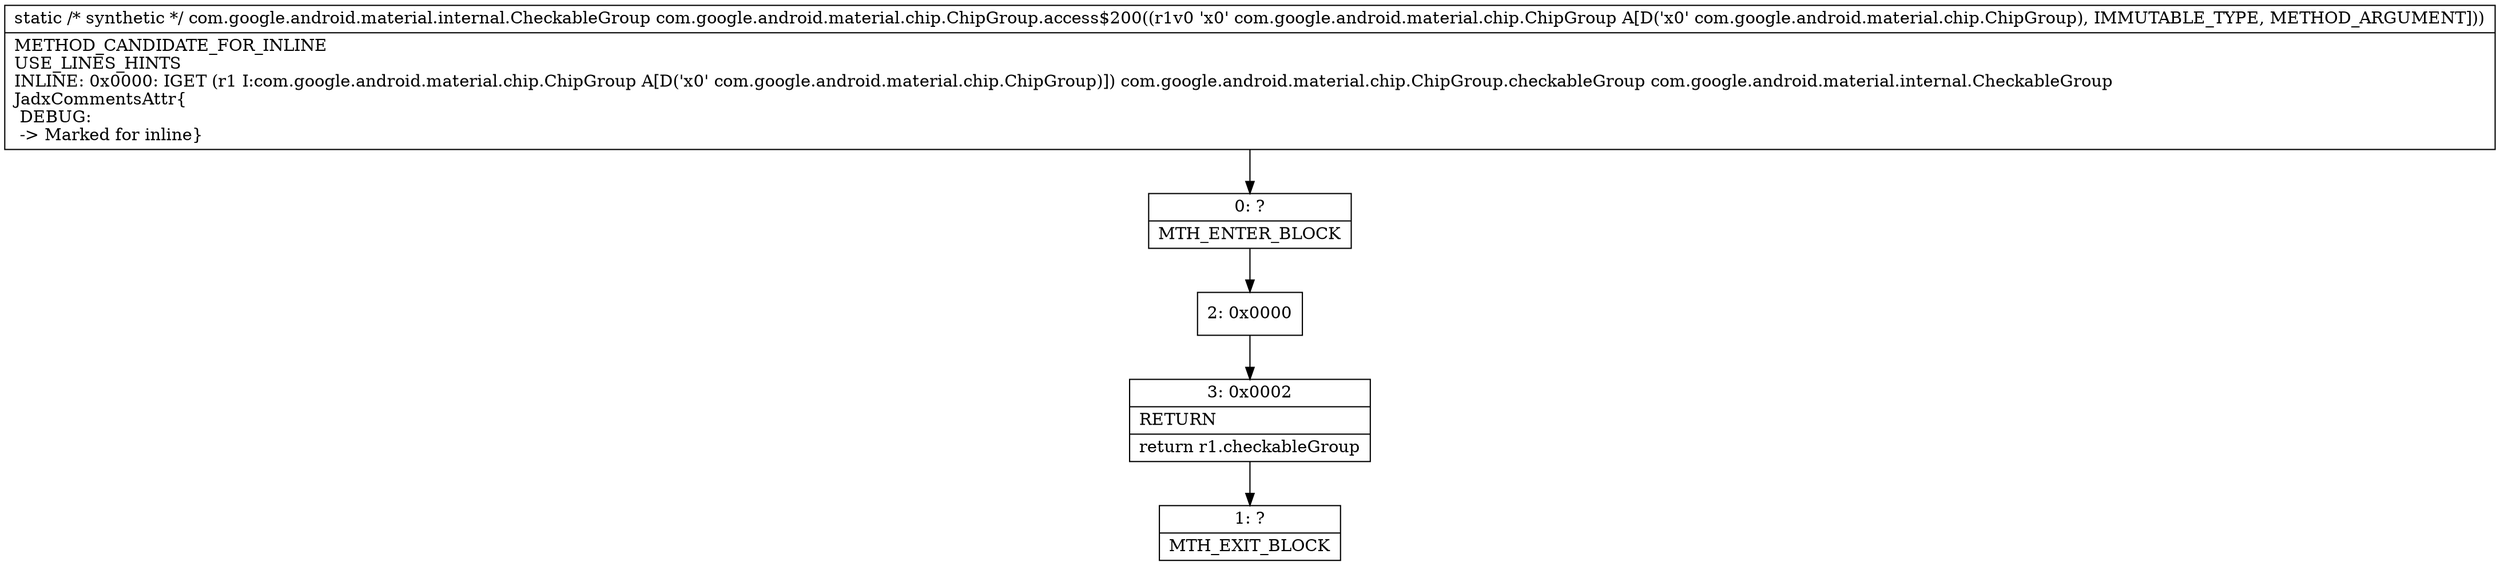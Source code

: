 digraph "CFG forcom.google.android.material.chip.ChipGroup.access$200(Lcom\/google\/android\/material\/chip\/ChipGroup;)Lcom\/google\/android\/material\/internal\/CheckableGroup;" {
Node_0 [shape=record,label="{0\:\ ?|MTH_ENTER_BLOCK\l}"];
Node_2 [shape=record,label="{2\:\ 0x0000}"];
Node_3 [shape=record,label="{3\:\ 0x0002|RETURN\l|return r1.checkableGroup\l}"];
Node_1 [shape=record,label="{1\:\ ?|MTH_EXIT_BLOCK\l}"];
MethodNode[shape=record,label="{static \/* synthetic *\/ com.google.android.material.internal.CheckableGroup com.google.android.material.chip.ChipGroup.access$200((r1v0 'x0' com.google.android.material.chip.ChipGroup A[D('x0' com.google.android.material.chip.ChipGroup), IMMUTABLE_TYPE, METHOD_ARGUMENT]))  | METHOD_CANDIDATE_FOR_INLINE\lUSE_LINES_HINTS\lINLINE: 0x0000: IGET  (r1 I:com.google.android.material.chip.ChipGroup A[D('x0' com.google.android.material.chip.ChipGroup)]) com.google.android.material.chip.ChipGroup.checkableGroup com.google.android.material.internal.CheckableGroup\lJadxCommentsAttr\{\l DEBUG: \l \-\> Marked for inline\}\l}"];
MethodNode -> Node_0;Node_0 -> Node_2;
Node_2 -> Node_3;
Node_3 -> Node_1;
}

